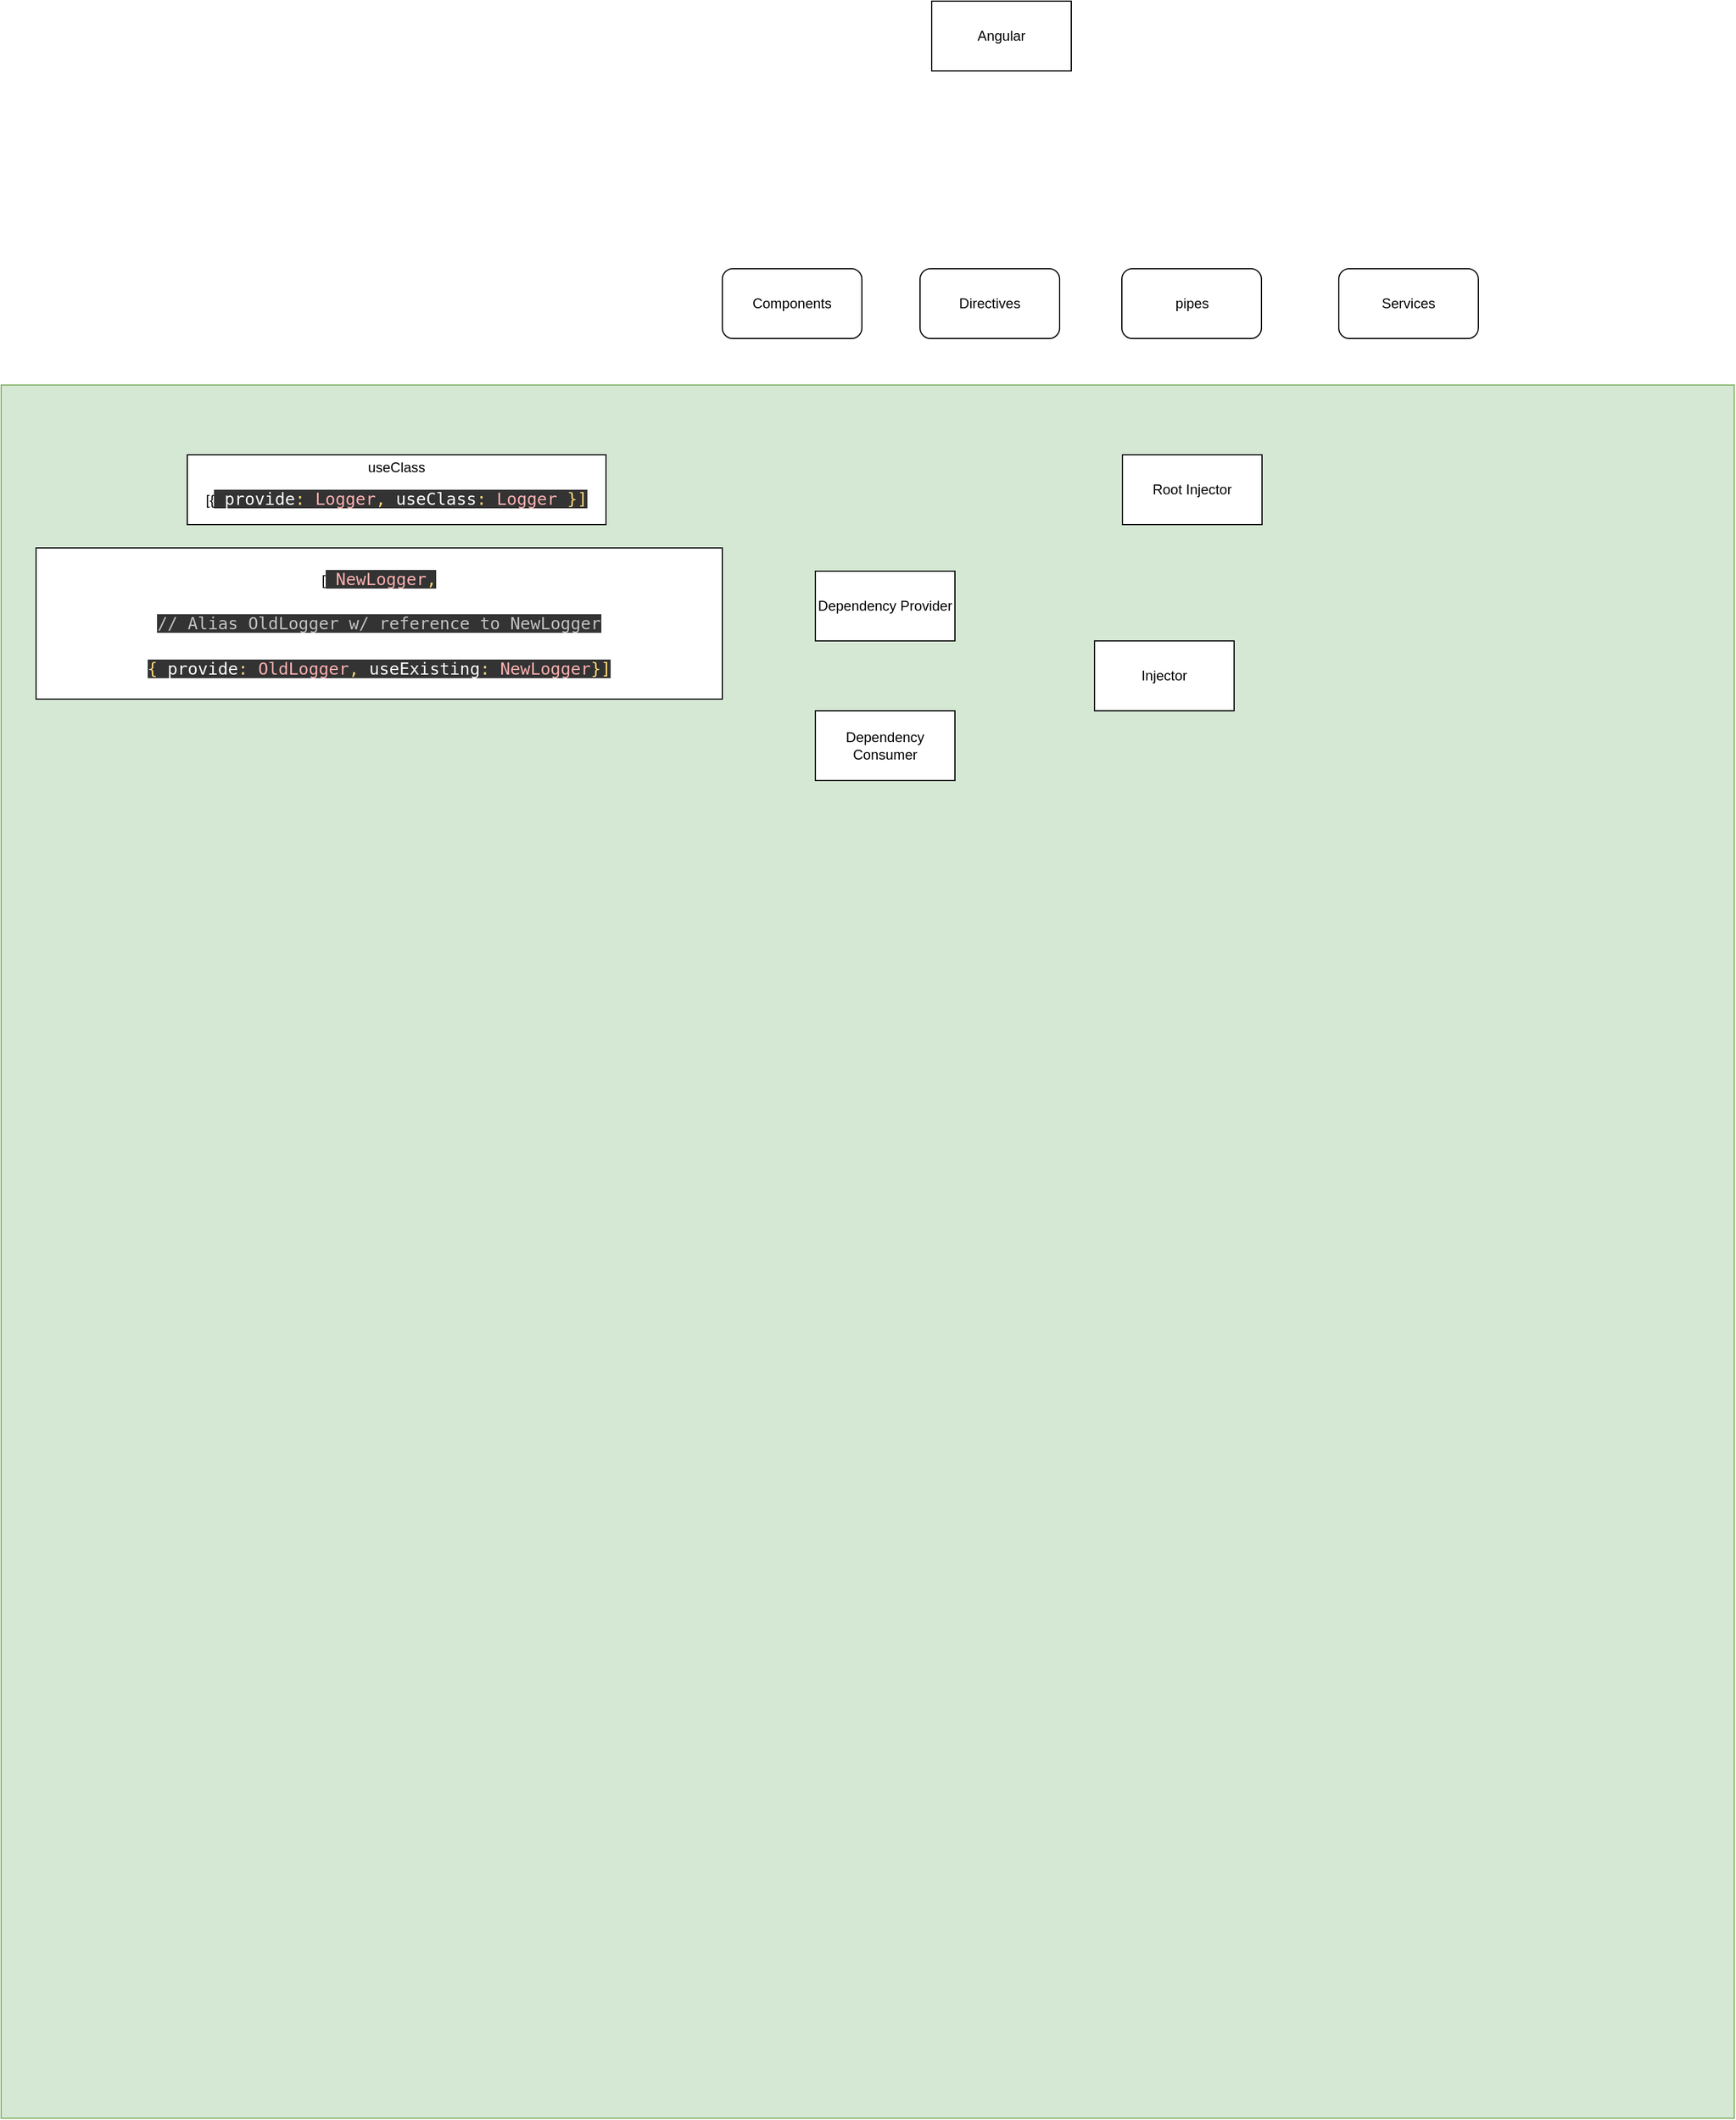 <mxfile version="21.6.8" type="device">
  <diagram name="Angular" id="7UXXElORAuR_nMMiRXil">
    <mxGraphModel dx="2684" dy="1372" grid="1" gridSize="10" guides="1" tooltips="1" connect="1" arrows="1" fold="1" page="1" pageScale="1" pageWidth="827" pageHeight="1169" math="0" shadow="0">
      <root>
        <mxCell id="0" />
        <mxCell id="1" parent="0" />
        <mxCell id="HYK-ofJyOZwfCrTHnTgP-1" value="Angular" style="rounded=0;whiteSpace=wrap;html=1;" vertex="1" parent="1">
          <mxGeometry x="190" y="360" width="120" height="60" as="geometry" />
        </mxCell>
        <mxCell id="HYK-ofJyOZwfCrTHnTgP-2" value="Components" style="rounded=1;whiteSpace=wrap;html=1;" vertex="1" parent="1">
          <mxGeometry x="10" y="590" width="120" height="60" as="geometry" />
        </mxCell>
        <mxCell id="HYK-ofJyOZwfCrTHnTgP-3" value="Directives&lt;br&gt;" style="rounded=1;whiteSpace=wrap;html=1;" vertex="1" parent="1">
          <mxGeometry x="180" y="590" width="120" height="60" as="geometry" />
        </mxCell>
        <mxCell id="HYK-ofJyOZwfCrTHnTgP-4" value="pipes" style="rounded=1;whiteSpace=wrap;html=1;" vertex="1" parent="1">
          <mxGeometry x="353.5" y="590" width="120" height="60" as="geometry" />
        </mxCell>
        <mxCell id="HYK-ofJyOZwfCrTHnTgP-5" value="Services" style="rounded=1;whiteSpace=wrap;html=1;" vertex="1" parent="1">
          <mxGeometry x="540" y="590" width="120" height="60" as="geometry" />
        </mxCell>
        <mxCell id="HYK-ofJyOZwfCrTHnTgP-6" value="" style="whiteSpace=wrap;html=1;aspect=fixed;fillColor=#d5e8d4;strokeColor=#82b366;" vertex="1" parent="1">
          <mxGeometry x="-610" y="690" width="1490" height="1490" as="geometry" />
        </mxCell>
        <mxCell id="HYK-ofJyOZwfCrTHnTgP-7" value="Root Injector" style="rounded=0;whiteSpace=wrap;html=1;" vertex="1" parent="1">
          <mxGeometry x="354" y="750" width="120" height="60" as="geometry" />
        </mxCell>
        <mxCell id="HYK-ofJyOZwfCrTHnTgP-8" value="Dependency Provider" style="rounded=0;whiteSpace=wrap;html=1;" vertex="1" parent="1">
          <mxGeometry x="90" y="850" width="120" height="60" as="geometry" />
        </mxCell>
        <mxCell id="HYK-ofJyOZwfCrTHnTgP-9" value="Dependency Consumer" style="rounded=0;whiteSpace=wrap;html=1;" vertex="1" parent="1">
          <mxGeometry x="90" y="970" width="120" height="60" as="geometry" />
        </mxCell>
        <mxCell id="HYK-ofJyOZwfCrTHnTgP-10" value="Injector" style="rounded=0;whiteSpace=wrap;html=1;" vertex="1" parent="1">
          <mxGeometry x="330" y="910" width="120" height="60" as="geometry" />
        </mxCell>
        <mxCell id="HYK-ofJyOZwfCrTHnTgP-11" value="useClass&lt;br&gt;[{&lt;span style=&quot;color: rgb(255, 255, 255); line-height: 2.4rem; font-family: &amp;quot;Roboto Mono&amp;quot;, monospace; font-size: 14.4px; text-align: start; background-color: rgb(51, 51, 51);&quot; class=&quot;pln&quot;&gt; provide&lt;/span&gt;&lt;span style=&quot;color: rgb(255, 215, 121); line-height: 2.4rem; font-family: &amp;quot;Roboto Mono&amp;quot;, monospace; font-size: 14.4px; text-align: start; background-color: rgb(51, 51, 51);&quot; class=&quot;pun&quot;&gt;:&lt;/span&gt;&lt;span style=&quot;color: rgb(255, 255, 255); line-height: 2.4rem; font-family: &amp;quot;Roboto Mono&amp;quot;, monospace; font-size: 14.4px; text-align: start; background-color: rgb(51, 51, 51);&quot; class=&quot;pln&quot;&gt; &lt;/span&gt;&lt;span style=&quot;color: rgb(255, 176, 176); line-height: 2.4rem; font-family: &amp;quot;Roboto Mono&amp;quot;, monospace; font-size: 14.4px; text-align: start; background-color: rgb(51, 51, 51);&quot; class=&quot;typ&quot;&gt;Logger&lt;/span&gt;&lt;span style=&quot;color: rgb(255, 215, 121); line-height: 2.4rem; font-family: &amp;quot;Roboto Mono&amp;quot;, monospace; font-size: 14.4px; text-align: start; background-color: rgb(51, 51, 51);&quot; class=&quot;pun&quot;&gt;,&lt;/span&gt;&lt;span style=&quot;color: rgb(255, 255, 255); line-height: 2.4rem; font-family: &amp;quot;Roboto Mono&amp;quot;, monospace; font-size: 14.4px; text-align: start; background-color: rgb(51, 51, 51);&quot; class=&quot;pln&quot;&gt; useClass&lt;/span&gt;&lt;span style=&quot;color: rgb(255, 215, 121); line-height: 2.4rem; font-family: &amp;quot;Roboto Mono&amp;quot;, monospace; font-size: 14.4px; text-align: start; background-color: rgb(51, 51, 51);&quot; class=&quot;pun&quot;&gt;:&lt;/span&gt;&lt;span style=&quot;color: rgb(255, 255, 255); line-height: 2.4rem; font-family: &amp;quot;Roboto Mono&amp;quot;, monospace; font-size: 14.4px; text-align: start; background-color: rgb(51, 51, 51);&quot; class=&quot;pln&quot;&gt; &lt;/span&gt;&lt;span style=&quot;color: rgb(255, 176, 176); line-height: 2.4rem; font-family: &amp;quot;Roboto Mono&amp;quot;, monospace; font-size: 14.4px; text-align: start; background-color: rgb(51, 51, 51);&quot; class=&quot;typ&quot;&gt;Logger&lt;/span&gt;&lt;span style=&quot;color: rgb(255, 255, 255); line-height: 2.4rem; font-family: &amp;quot;Roboto Mono&amp;quot;, monospace; font-size: 14.4px; text-align: start; background-color: rgb(51, 51, 51);&quot; class=&quot;pln&quot;&gt; &lt;/span&gt;&lt;span style=&quot;color: rgb(255, 215, 121); line-height: 2.4rem; font-family: &amp;quot;Roboto Mono&amp;quot;, monospace; font-size: 14.4px; text-align: start; background-color: rgb(51, 51, 51);&quot; class=&quot;pun&quot;&gt;}]&lt;/span&gt;" style="rounded=0;whiteSpace=wrap;html=1;" vertex="1" parent="1">
          <mxGeometry x="-450" y="750" width="360" height="60" as="geometry" />
        </mxCell>
        <mxCell id="HYK-ofJyOZwfCrTHnTgP-12" value="[&lt;span style=&quot;color: rgb(255, 255, 255); line-height: 2.4rem; font-family: &amp;quot;Roboto Mono&amp;quot;, monospace; font-size: 14.4px; text-align: start; background-color: rgb(51, 51, 51);&quot; class=&quot;pln&quot;&gt; &lt;/span&gt;&lt;span style=&quot;color: rgb(255, 176, 176); line-height: 2.4rem; font-family: &amp;quot;Roboto Mono&amp;quot;, monospace; font-size: 14.4px; text-align: start; background-color: rgb(51, 51, 51);&quot; class=&quot;typ&quot;&gt;NewLogger&lt;/span&gt;&lt;span style=&quot;color: rgb(255, 215, 121); line-height: 2.4rem; font-family: &amp;quot;Roboto Mono&amp;quot;, monospace; font-size: 14.4px; text-align: start; background-color: rgb(51, 51, 51);&quot; class=&quot;pun&quot;&gt;,&lt;/span&gt;&lt;span style=&quot;color: rgb(255, 255, 255); line-height: 2.4rem; font-family: &amp;quot;Roboto Mono&amp;quot;, monospace; font-size: 14.4px; text-align: start; background-color: rgb(51, 51, 51);&quot; class=&quot;pln&quot;&gt;&lt;br/&gt;  &lt;/span&gt;&lt;span style=&quot;color: rgba(255, 255, 255, 0.7); line-height: 2.4rem; font-family: &amp;quot;Roboto Mono&amp;quot;, monospace; font-size: 14.4px; text-align: start; background-color: rgb(51, 51, 51);&quot; class=&quot;com&quot;&gt;// Alias OldLogger w/ reference to NewLogger&lt;/span&gt;&lt;span style=&quot;color: rgb(255, 255, 255); line-height: 2.4rem; font-family: &amp;quot;Roboto Mono&amp;quot;, monospace; font-size: 14.4px; text-align: start; background-color: rgb(51, 51, 51);&quot; class=&quot;pln&quot;&gt;&lt;br/&gt;  &lt;/span&gt;&lt;span style=&quot;color: rgb(255, 215, 121); line-height: 2.4rem; font-family: &amp;quot;Roboto Mono&amp;quot;, monospace; font-size: 14.4px; text-align: start; background-color: rgb(51, 51, 51);&quot; class=&quot;pun&quot;&gt;{&lt;/span&gt;&lt;span style=&quot;color: rgb(255, 255, 255); line-height: 2.4rem; font-family: &amp;quot;Roboto Mono&amp;quot;, monospace; font-size: 14.4px; text-align: start; background-color: rgb(51, 51, 51);&quot; class=&quot;pln&quot;&gt; provide&lt;/span&gt;&lt;span style=&quot;color: rgb(255, 215, 121); line-height: 2.4rem; font-family: &amp;quot;Roboto Mono&amp;quot;, monospace; font-size: 14.4px; text-align: start; background-color: rgb(51, 51, 51);&quot; class=&quot;pun&quot;&gt;:&lt;/span&gt;&lt;span style=&quot;color: rgb(255, 255, 255); line-height: 2.4rem; font-family: &amp;quot;Roboto Mono&amp;quot;, monospace; font-size: 14.4px; text-align: start; background-color: rgb(51, 51, 51);&quot; class=&quot;pln&quot;&gt; &lt;/span&gt;&lt;span style=&quot;color: rgb(255, 176, 176); line-height: 2.4rem; font-family: &amp;quot;Roboto Mono&amp;quot;, monospace; font-size: 14.4px; text-align: start; background-color: rgb(51, 51, 51);&quot; class=&quot;typ&quot;&gt;OldLogger&lt;/span&gt;&lt;span style=&quot;color: rgb(255, 215, 121); line-height: 2.4rem; font-family: &amp;quot;Roboto Mono&amp;quot;, monospace; font-size: 14.4px; text-align: start; background-color: rgb(51, 51, 51);&quot; class=&quot;pun&quot;&gt;,&lt;/span&gt;&lt;span style=&quot;color: rgb(255, 255, 255); line-height: 2.4rem; font-family: &amp;quot;Roboto Mono&amp;quot;, monospace; font-size: 14.4px; text-align: start; background-color: rgb(51, 51, 51);&quot; class=&quot;pln&quot;&gt; useExisting&lt;/span&gt;&lt;span style=&quot;color: rgb(255, 215, 121); line-height: 2.4rem; font-family: &amp;quot;Roboto Mono&amp;quot;, monospace; font-size: 14.4px; text-align: start; background-color: rgb(51, 51, 51);&quot; class=&quot;pun&quot;&gt;:&lt;/span&gt;&lt;span style=&quot;color: rgb(255, 255, 255); line-height: 2.4rem; font-family: &amp;quot;Roboto Mono&amp;quot;, monospace; font-size: 14.4px; text-align: start; background-color: rgb(51, 51, 51);&quot; class=&quot;pln&quot;&gt; &lt;/span&gt;&lt;span style=&quot;color: rgb(255, 176, 176); line-height: 2.4rem; font-family: &amp;quot;Roboto Mono&amp;quot;, monospace; font-size: 14.4px; text-align: start; background-color: rgb(51, 51, 51);&quot; class=&quot;typ&quot;&gt;NewLogger&lt;/span&gt;&lt;span style=&quot;color: rgb(255, 215, 121); line-height: 2.4rem; font-family: &amp;quot;Roboto Mono&amp;quot;, monospace; font-size: 14.4px; text-align: start; background-color: rgb(51, 51, 51);&quot; class=&quot;pun&quot;&gt;}]&lt;/span&gt;" style="rounded=0;whiteSpace=wrap;html=1;" vertex="1" parent="1">
          <mxGeometry x="-580" y="830" width="590" height="130" as="geometry" />
        </mxCell>
      </root>
    </mxGraphModel>
  </diagram>
</mxfile>
